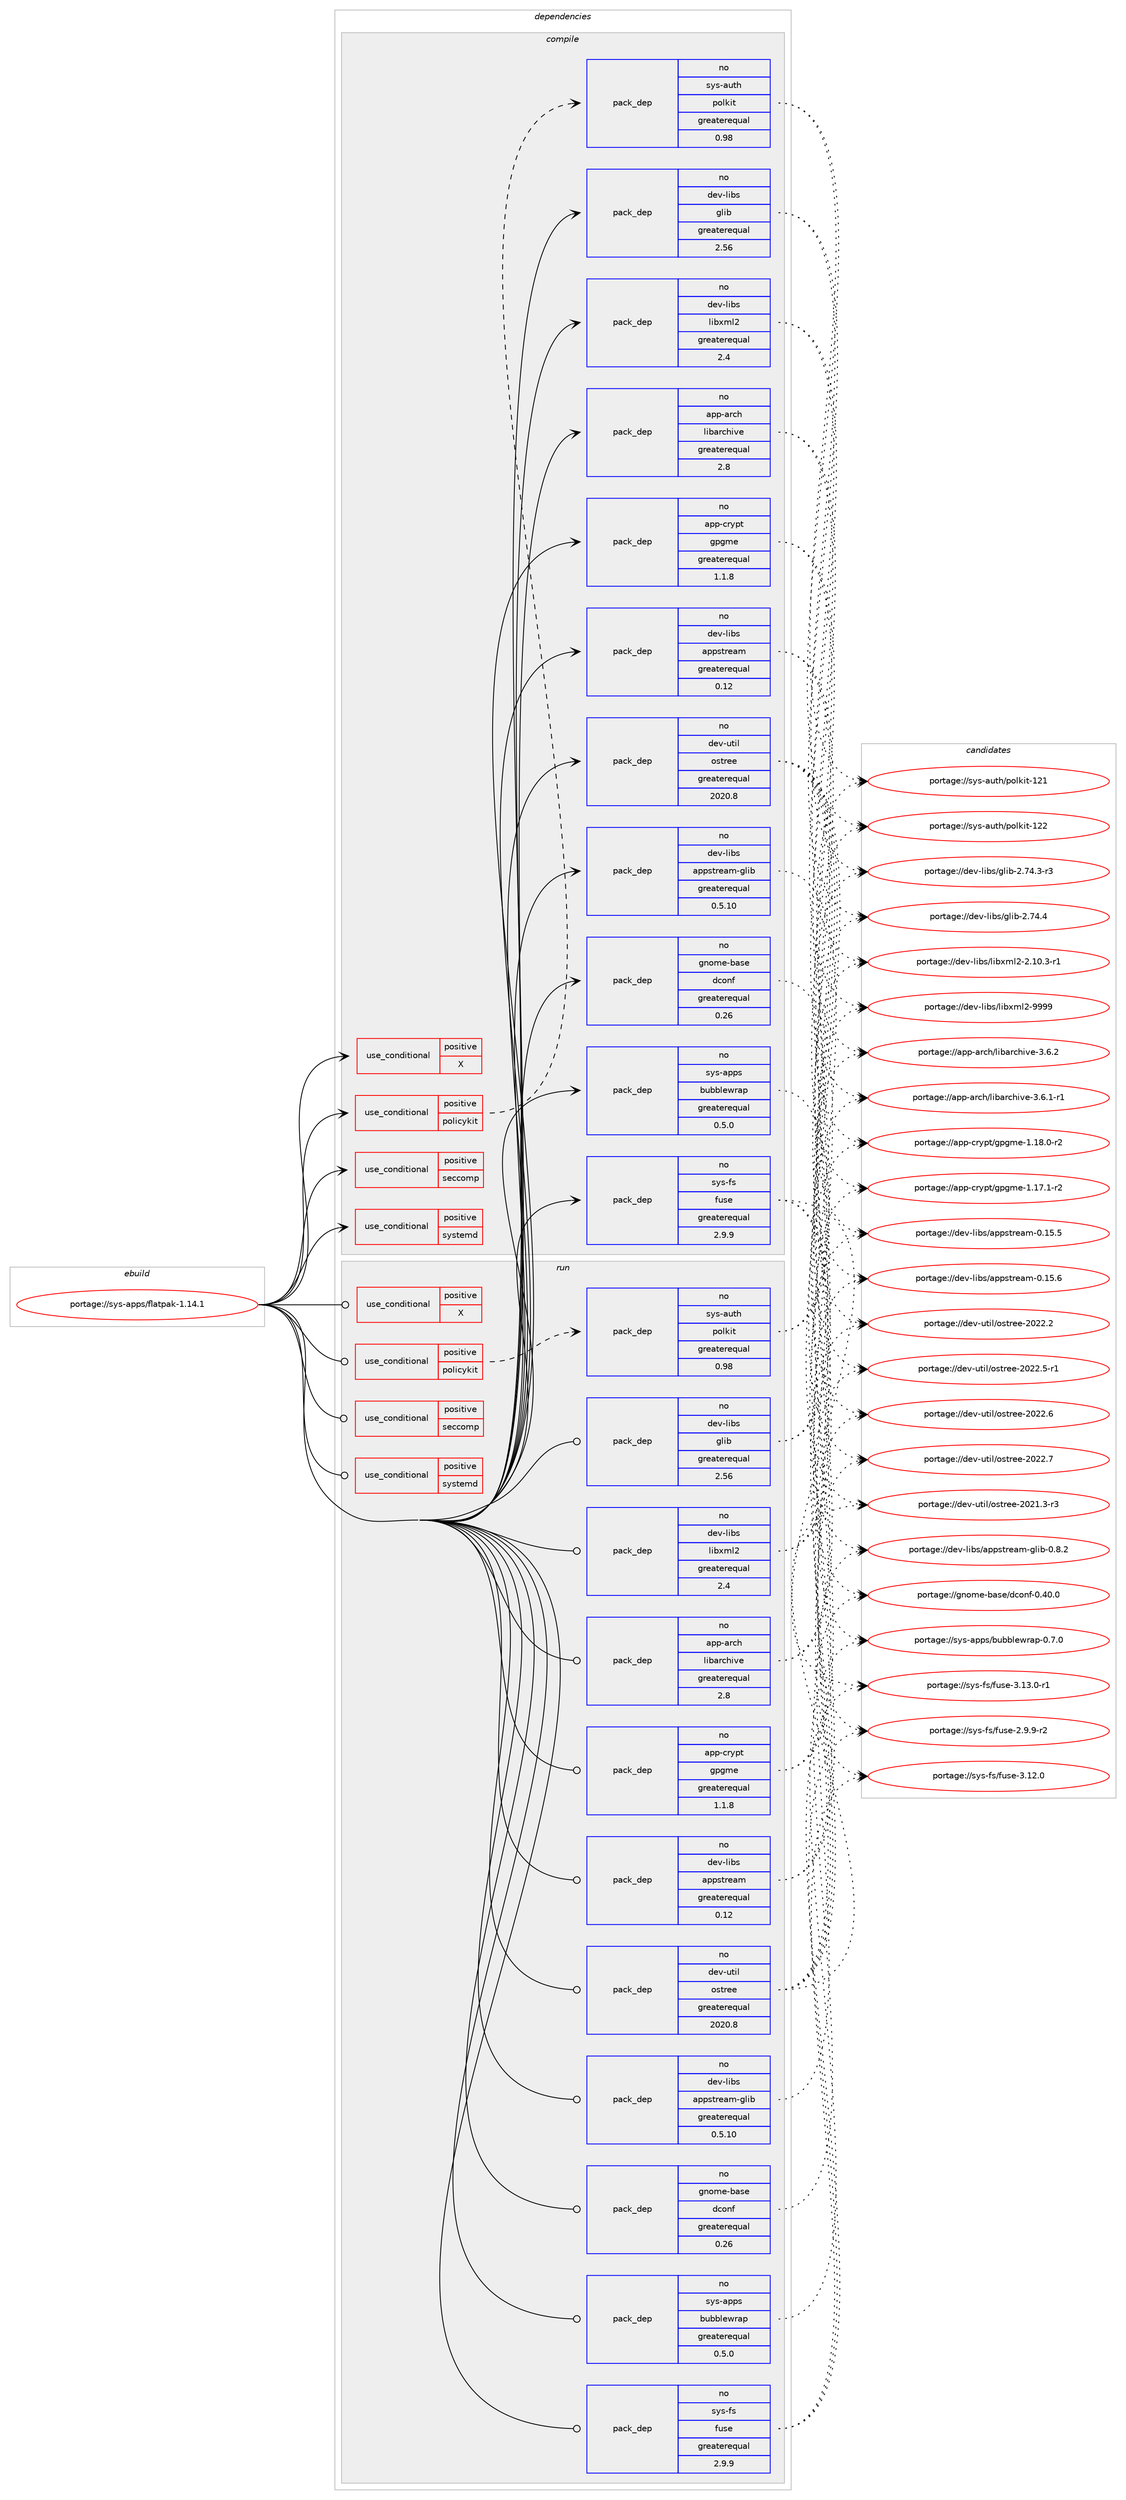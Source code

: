 digraph prolog {

# *************
# Graph options
# *************

newrank=true;
concentrate=true;
compound=true;
graph [rankdir=LR,fontname=Helvetica,fontsize=10,ranksep=1.5];#, ranksep=2.5, nodesep=0.2];
edge  [arrowhead=vee];
node  [fontname=Helvetica,fontsize=10];

# **********
# The ebuild
# **********

subgraph cluster_leftcol {
color=gray;
rank=same;
label=<<i>ebuild</i>>;
id [label="portage://sys-apps/flatpak-1.14.1", color=red, width=4, href="../sys-apps/flatpak-1.14.1.svg"];
}

# ****************
# The dependencies
# ****************

subgraph cluster_midcol {
color=gray;
label=<<i>dependencies</i>>;
subgraph cluster_compile {
fillcolor="#eeeeee";
style=filled;
label=<<i>compile</i>>;
subgraph cond3830 {
dependency5816 [label=<<TABLE BORDER="0" CELLBORDER="1" CELLSPACING="0" CELLPADDING="4"><TR><TD ROWSPAN="3" CELLPADDING="10">use_conditional</TD></TR><TR><TD>positive</TD></TR><TR><TD>X</TD></TR></TABLE>>, shape=none, color=red];
# *** BEGIN UNKNOWN DEPENDENCY TYPE (TODO) ***
# dependency5816 -> package_dependency(portage://sys-apps/flatpak-1.14.1,install,no,x11-apps,xauth,none,[,,],[],[])
# *** END UNKNOWN DEPENDENCY TYPE (TODO) ***

# *** BEGIN UNKNOWN DEPENDENCY TYPE (TODO) ***
# dependency5816 -> package_dependency(portage://sys-apps/flatpak-1.14.1,install,no,x11-libs,libXau,none,[,,],any_same_slot,[])
# *** END UNKNOWN DEPENDENCY TYPE (TODO) ***

}
id:e -> dependency5816:w [weight=20,style="solid",arrowhead="vee"];
subgraph cond3831 {
dependency5817 [label=<<TABLE BORDER="0" CELLBORDER="1" CELLSPACING="0" CELLPADDING="4"><TR><TD ROWSPAN="3" CELLPADDING="10">use_conditional</TD></TR><TR><TD>positive</TD></TR><TR><TD>policykit</TD></TR></TABLE>>, shape=none, color=red];
subgraph pack1915 {
dependency5818 [label=<<TABLE BORDER="0" CELLBORDER="1" CELLSPACING="0" CELLPADDING="4" WIDTH="220"><TR><TD ROWSPAN="6" CELLPADDING="30">pack_dep</TD></TR><TR><TD WIDTH="110">no</TD></TR><TR><TD>sys-auth</TD></TR><TR><TD>polkit</TD></TR><TR><TD>greaterequal</TD></TR><TR><TD>0.98</TD></TR></TABLE>>, shape=none, color=blue];
}
dependency5817:e -> dependency5818:w [weight=20,style="dashed",arrowhead="vee"];
}
id:e -> dependency5817:w [weight=20,style="solid",arrowhead="vee"];
subgraph cond3832 {
dependency5819 [label=<<TABLE BORDER="0" CELLBORDER="1" CELLSPACING="0" CELLPADDING="4"><TR><TD ROWSPAN="3" CELLPADDING="10">use_conditional</TD></TR><TR><TD>positive</TD></TR><TR><TD>seccomp</TD></TR></TABLE>>, shape=none, color=red];
# *** BEGIN UNKNOWN DEPENDENCY TYPE (TODO) ***
# dependency5819 -> package_dependency(portage://sys-apps/flatpak-1.14.1,install,no,sys-libs,libseccomp,none,[,,],any_same_slot,[])
# *** END UNKNOWN DEPENDENCY TYPE (TODO) ***

}
id:e -> dependency5819:w [weight=20,style="solid",arrowhead="vee"];
subgraph cond3833 {
dependency5820 [label=<<TABLE BORDER="0" CELLBORDER="1" CELLSPACING="0" CELLPADDING="4"><TR><TD ROWSPAN="3" CELLPADDING="10">use_conditional</TD></TR><TR><TD>positive</TD></TR><TR><TD>systemd</TD></TR></TABLE>>, shape=none, color=red];
# *** BEGIN UNKNOWN DEPENDENCY TYPE (TODO) ***
# dependency5820 -> package_dependency(portage://sys-apps/flatpak-1.14.1,install,no,sys-apps,systemd,none,[,,],any_same_slot,[])
# *** END UNKNOWN DEPENDENCY TYPE (TODO) ***

}
id:e -> dependency5820:w [weight=20,style="solid",arrowhead="vee"];
# *** BEGIN UNKNOWN DEPENDENCY TYPE (TODO) ***
# id -> package_dependency(portage://sys-apps/flatpak-1.14.1,install,no,acct-group,flatpak,none,[,,],[],[])
# *** END UNKNOWN DEPENDENCY TYPE (TODO) ***

# *** BEGIN UNKNOWN DEPENDENCY TYPE (TODO) ***
# id -> package_dependency(portage://sys-apps/flatpak-1.14.1,install,no,acct-user,flatpak,none,[,,],[],[])
# *** END UNKNOWN DEPENDENCY TYPE (TODO) ***

subgraph pack1916 {
dependency5821 [label=<<TABLE BORDER="0" CELLBORDER="1" CELLSPACING="0" CELLPADDING="4" WIDTH="220"><TR><TD ROWSPAN="6" CELLPADDING="30">pack_dep</TD></TR><TR><TD WIDTH="110">no</TD></TR><TR><TD>app-arch</TD></TR><TR><TD>libarchive</TD></TR><TR><TD>greaterequal</TD></TR><TR><TD>2.8</TD></TR></TABLE>>, shape=none, color=blue];
}
id:e -> dependency5821:w [weight=20,style="solid",arrowhead="vee"];
# *** BEGIN UNKNOWN DEPENDENCY TYPE (TODO) ***
# id -> package_dependency(portage://sys-apps/flatpak-1.14.1,install,no,app-arch,zstd,none,[,,],any_same_slot,[])
# *** END UNKNOWN DEPENDENCY TYPE (TODO) ***

subgraph pack1917 {
dependency5822 [label=<<TABLE BORDER="0" CELLBORDER="1" CELLSPACING="0" CELLPADDING="4" WIDTH="220"><TR><TD ROWSPAN="6" CELLPADDING="30">pack_dep</TD></TR><TR><TD WIDTH="110">no</TD></TR><TR><TD>app-crypt</TD></TR><TR><TD>gpgme</TD></TR><TR><TD>greaterequal</TD></TR><TR><TD>1.1.8</TD></TR></TABLE>>, shape=none, color=blue];
}
id:e -> dependency5822:w [weight=20,style="solid",arrowhead="vee"];
subgraph pack1918 {
dependency5823 [label=<<TABLE BORDER="0" CELLBORDER="1" CELLSPACING="0" CELLPADDING="4" WIDTH="220"><TR><TD ROWSPAN="6" CELLPADDING="30">pack_dep</TD></TR><TR><TD WIDTH="110">no</TD></TR><TR><TD>dev-libs</TD></TR><TR><TD>appstream</TD></TR><TR><TD>greaterequal</TD></TR><TR><TD>0.12</TD></TR></TABLE>>, shape=none, color=blue];
}
id:e -> dependency5823:w [weight=20,style="solid",arrowhead="vee"];
subgraph pack1919 {
dependency5824 [label=<<TABLE BORDER="0" CELLBORDER="1" CELLSPACING="0" CELLPADDING="4" WIDTH="220"><TR><TD ROWSPAN="6" CELLPADDING="30">pack_dep</TD></TR><TR><TD WIDTH="110">no</TD></TR><TR><TD>dev-libs</TD></TR><TR><TD>appstream-glib</TD></TR><TR><TD>greaterequal</TD></TR><TR><TD>0.5.10</TD></TR></TABLE>>, shape=none, color=blue];
}
id:e -> dependency5824:w [weight=20,style="solid",arrowhead="vee"];
subgraph pack1920 {
dependency5825 [label=<<TABLE BORDER="0" CELLBORDER="1" CELLSPACING="0" CELLPADDING="4" WIDTH="220"><TR><TD ROWSPAN="6" CELLPADDING="30">pack_dep</TD></TR><TR><TD WIDTH="110">no</TD></TR><TR><TD>dev-libs</TD></TR><TR><TD>glib</TD></TR><TR><TD>greaterequal</TD></TR><TR><TD>2.56</TD></TR></TABLE>>, shape=none, color=blue];
}
id:e -> dependency5825:w [weight=20,style="solid",arrowhead="vee"];
# *** BEGIN UNKNOWN DEPENDENCY TYPE (TODO) ***
# id -> package_dependency(portage://sys-apps/flatpak-1.14.1,install,no,dev-libs,json-glib,none,[,,],any_same_slot,[])
# *** END UNKNOWN DEPENDENCY TYPE (TODO) ***

# *** BEGIN UNKNOWN DEPENDENCY TYPE (TODO) ***
# id -> package_dependency(portage://sys-apps/flatpak-1.14.1,install,no,dev-libs,libassuan,none,[,,],any_same_slot,[])
# *** END UNKNOWN DEPENDENCY TYPE (TODO) ***

subgraph pack1921 {
dependency5826 [label=<<TABLE BORDER="0" CELLBORDER="1" CELLSPACING="0" CELLPADDING="4" WIDTH="220"><TR><TD ROWSPAN="6" CELLPADDING="30">pack_dep</TD></TR><TR><TD WIDTH="110">no</TD></TR><TR><TD>dev-libs</TD></TR><TR><TD>libxml2</TD></TR><TR><TD>greaterequal</TD></TR><TR><TD>2.4</TD></TR></TABLE>>, shape=none, color=blue];
}
id:e -> dependency5826:w [weight=20,style="solid",arrowhead="vee"];
subgraph pack1922 {
dependency5827 [label=<<TABLE BORDER="0" CELLBORDER="1" CELLSPACING="0" CELLPADDING="4" WIDTH="220"><TR><TD ROWSPAN="6" CELLPADDING="30">pack_dep</TD></TR><TR><TD WIDTH="110">no</TD></TR><TR><TD>dev-util</TD></TR><TR><TD>ostree</TD></TR><TR><TD>greaterequal</TD></TR><TR><TD>2020.8</TD></TR></TABLE>>, shape=none, color=blue];
}
id:e -> dependency5827:w [weight=20,style="solid",arrowhead="vee"];
# *** BEGIN UNKNOWN DEPENDENCY TYPE (TODO) ***
# id -> package_dependency(portage://sys-apps/flatpak-1.14.1,install,no,dev-util,ostree,none,[,,],[],[use(enable(curl),none)])
# *** END UNKNOWN DEPENDENCY TYPE (TODO) ***

subgraph pack1923 {
dependency5828 [label=<<TABLE BORDER="0" CELLBORDER="1" CELLSPACING="0" CELLPADDING="4" WIDTH="220"><TR><TD ROWSPAN="6" CELLPADDING="30">pack_dep</TD></TR><TR><TD WIDTH="110">no</TD></TR><TR><TD>gnome-base</TD></TR><TR><TD>dconf</TD></TR><TR><TD>greaterequal</TD></TR><TR><TD>0.26</TD></TR></TABLE>>, shape=none, color=blue];
}
id:e -> dependency5828:w [weight=20,style="solid",arrowhead="vee"];
# *** BEGIN UNKNOWN DEPENDENCY TYPE (TODO) ***
# id -> package_dependency(portage://sys-apps/flatpak-1.14.1,install,no,gnome-base,gsettings-desktop-schemas,none,[,,],[],[])
# *** END UNKNOWN DEPENDENCY TYPE (TODO) ***

# *** BEGIN UNKNOWN DEPENDENCY TYPE (TODO) ***
# id -> package_dependency(portage://sys-apps/flatpak-1.14.1,install,no,net-misc,curl,none,[,,],any_same_slot,[])
# *** END UNKNOWN DEPENDENCY TYPE (TODO) ***

subgraph pack1924 {
dependency5829 [label=<<TABLE BORDER="0" CELLBORDER="1" CELLSPACING="0" CELLPADDING="4" WIDTH="220"><TR><TD ROWSPAN="6" CELLPADDING="30">pack_dep</TD></TR><TR><TD WIDTH="110">no</TD></TR><TR><TD>sys-apps</TD></TR><TR><TD>bubblewrap</TD></TR><TR><TD>greaterequal</TD></TR><TR><TD>0.5.0</TD></TR></TABLE>>, shape=none, color=blue];
}
id:e -> dependency5829:w [weight=20,style="solid",arrowhead="vee"];
# *** BEGIN UNKNOWN DEPENDENCY TYPE (TODO) ***
# id -> package_dependency(portage://sys-apps/flatpak-1.14.1,install,no,sys-apps,dbus,none,[,,],[],[])
# *** END UNKNOWN DEPENDENCY TYPE (TODO) ***

# *** BEGIN UNKNOWN DEPENDENCY TYPE (TODO) ***
# id -> package_dependency(portage://sys-apps/flatpak-1.14.1,install,no,sys-apps,xdg-dbus-proxy,none,[,,],[],[])
# *** END UNKNOWN DEPENDENCY TYPE (TODO) ***

subgraph pack1925 {
dependency5830 [label=<<TABLE BORDER="0" CELLBORDER="1" CELLSPACING="0" CELLPADDING="4" WIDTH="220"><TR><TD ROWSPAN="6" CELLPADDING="30">pack_dep</TD></TR><TR><TD WIDTH="110">no</TD></TR><TR><TD>sys-fs</TD></TR><TR><TD>fuse</TD></TR><TR><TD>greaterequal</TD></TR><TR><TD>2.9.9</TD></TR></TABLE>>, shape=none, color=blue];
}
id:e -> dependency5830:w [weight=20,style="solid",arrowhead="vee"];
# *** BEGIN UNKNOWN DEPENDENCY TYPE (TODO) ***
# id -> package_dependency(portage://sys-apps/flatpak-1.14.1,install,no,x11-libs,gdk-pixbuf,none,[,,],[slot(2),equal],[])
# *** END UNKNOWN DEPENDENCY TYPE (TODO) ***

}
subgraph cluster_compileandrun {
fillcolor="#eeeeee";
style=filled;
label=<<i>compile and run</i>>;
}
subgraph cluster_run {
fillcolor="#eeeeee";
style=filled;
label=<<i>run</i>>;
subgraph cond3834 {
dependency5831 [label=<<TABLE BORDER="0" CELLBORDER="1" CELLSPACING="0" CELLPADDING="4"><TR><TD ROWSPAN="3" CELLPADDING="10">use_conditional</TD></TR><TR><TD>positive</TD></TR><TR><TD>X</TD></TR></TABLE>>, shape=none, color=red];
# *** BEGIN UNKNOWN DEPENDENCY TYPE (TODO) ***
# dependency5831 -> package_dependency(portage://sys-apps/flatpak-1.14.1,run,no,x11-apps,xauth,none,[,,],[],[])
# *** END UNKNOWN DEPENDENCY TYPE (TODO) ***

# *** BEGIN UNKNOWN DEPENDENCY TYPE (TODO) ***
# dependency5831 -> package_dependency(portage://sys-apps/flatpak-1.14.1,run,no,x11-libs,libXau,none,[,,],any_same_slot,[])
# *** END UNKNOWN DEPENDENCY TYPE (TODO) ***

}
id:e -> dependency5831:w [weight=20,style="solid",arrowhead="odot"];
subgraph cond3835 {
dependency5832 [label=<<TABLE BORDER="0" CELLBORDER="1" CELLSPACING="0" CELLPADDING="4"><TR><TD ROWSPAN="3" CELLPADDING="10">use_conditional</TD></TR><TR><TD>positive</TD></TR><TR><TD>policykit</TD></TR></TABLE>>, shape=none, color=red];
subgraph pack1926 {
dependency5833 [label=<<TABLE BORDER="0" CELLBORDER="1" CELLSPACING="0" CELLPADDING="4" WIDTH="220"><TR><TD ROWSPAN="6" CELLPADDING="30">pack_dep</TD></TR><TR><TD WIDTH="110">no</TD></TR><TR><TD>sys-auth</TD></TR><TR><TD>polkit</TD></TR><TR><TD>greaterequal</TD></TR><TR><TD>0.98</TD></TR></TABLE>>, shape=none, color=blue];
}
dependency5832:e -> dependency5833:w [weight=20,style="dashed",arrowhead="vee"];
}
id:e -> dependency5832:w [weight=20,style="solid",arrowhead="odot"];
subgraph cond3836 {
dependency5834 [label=<<TABLE BORDER="0" CELLBORDER="1" CELLSPACING="0" CELLPADDING="4"><TR><TD ROWSPAN="3" CELLPADDING="10">use_conditional</TD></TR><TR><TD>positive</TD></TR><TR><TD>seccomp</TD></TR></TABLE>>, shape=none, color=red];
# *** BEGIN UNKNOWN DEPENDENCY TYPE (TODO) ***
# dependency5834 -> package_dependency(portage://sys-apps/flatpak-1.14.1,run,no,sys-libs,libseccomp,none,[,,],any_same_slot,[])
# *** END UNKNOWN DEPENDENCY TYPE (TODO) ***

}
id:e -> dependency5834:w [weight=20,style="solid",arrowhead="odot"];
subgraph cond3837 {
dependency5835 [label=<<TABLE BORDER="0" CELLBORDER="1" CELLSPACING="0" CELLPADDING="4"><TR><TD ROWSPAN="3" CELLPADDING="10">use_conditional</TD></TR><TR><TD>positive</TD></TR><TR><TD>systemd</TD></TR></TABLE>>, shape=none, color=red];
# *** BEGIN UNKNOWN DEPENDENCY TYPE (TODO) ***
# dependency5835 -> package_dependency(portage://sys-apps/flatpak-1.14.1,run,no,sys-apps,systemd,none,[,,],any_same_slot,[])
# *** END UNKNOWN DEPENDENCY TYPE (TODO) ***

}
id:e -> dependency5835:w [weight=20,style="solid",arrowhead="odot"];
# *** BEGIN UNKNOWN DEPENDENCY TYPE (TODO) ***
# id -> package_dependency(portage://sys-apps/flatpak-1.14.1,run,no,acct-group,flatpak,none,[,,],[],[])
# *** END UNKNOWN DEPENDENCY TYPE (TODO) ***

# *** BEGIN UNKNOWN DEPENDENCY TYPE (TODO) ***
# id -> package_dependency(portage://sys-apps/flatpak-1.14.1,run,no,acct-user,flatpak,none,[,,],[],[])
# *** END UNKNOWN DEPENDENCY TYPE (TODO) ***

subgraph pack1927 {
dependency5836 [label=<<TABLE BORDER="0" CELLBORDER="1" CELLSPACING="0" CELLPADDING="4" WIDTH="220"><TR><TD ROWSPAN="6" CELLPADDING="30">pack_dep</TD></TR><TR><TD WIDTH="110">no</TD></TR><TR><TD>app-arch</TD></TR><TR><TD>libarchive</TD></TR><TR><TD>greaterequal</TD></TR><TR><TD>2.8</TD></TR></TABLE>>, shape=none, color=blue];
}
id:e -> dependency5836:w [weight=20,style="solid",arrowhead="odot"];
# *** BEGIN UNKNOWN DEPENDENCY TYPE (TODO) ***
# id -> package_dependency(portage://sys-apps/flatpak-1.14.1,run,no,app-arch,zstd,none,[,,],any_same_slot,[])
# *** END UNKNOWN DEPENDENCY TYPE (TODO) ***

subgraph pack1928 {
dependency5837 [label=<<TABLE BORDER="0" CELLBORDER="1" CELLSPACING="0" CELLPADDING="4" WIDTH="220"><TR><TD ROWSPAN="6" CELLPADDING="30">pack_dep</TD></TR><TR><TD WIDTH="110">no</TD></TR><TR><TD>app-crypt</TD></TR><TR><TD>gpgme</TD></TR><TR><TD>greaterequal</TD></TR><TR><TD>1.1.8</TD></TR></TABLE>>, shape=none, color=blue];
}
id:e -> dependency5837:w [weight=20,style="solid",arrowhead="odot"];
subgraph pack1929 {
dependency5838 [label=<<TABLE BORDER="0" CELLBORDER="1" CELLSPACING="0" CELLPADDING="4" WIDTH="220"><TR><TD ROWSPAN="6" CELLPADDING="30">pack_dep</TD></TR><TR><TD WIDTH="110">no</TD></TR><TR><TD>dev-libs</TD></TR><TR><TD>appstream</TD></TR><TR><TD>greaterequal</TD></TR><TR><TD>0.12</TD></TR></TABLE>>, shape=none, color=blue];
}
id:e -> dependency5838:w [weight=20,style="solid",arrowhead="odot"];
subgraph pack1930 {
dependency5839 [label=<<TABLE BORDER="0" CELLBORDER="1" CELLSPACING="0" CELLPADDING="4" WIDTH="220"><TR><TD ROWSPAN="6" CELLPADDING="30">pack_dep</TD></TR><TR><TD WIDTH="110">no</TD></TR><TR><TD>dev-libs</TD></TR><TR><TD>appstream-glib</TD></TR><TR><TD>greaterequal</TD></TR><TR><TD>0.5.10</TD></TR></TABLE>>, shape=none, color=blue];
}
id:e -> dependency5839:w [weight=20,style="solid",arrowhead="odot"];
subgraph pack1931 {
dependency5840 [label=<<TABLE BORDER="0" CELLBORDER="1" CELLSPACING="0" CELLPADDING="4" WIDTH="220"><TR><TD ROWSPAN="6" CELLPADDING="30">pack_dep</TD></TR><TR><TD WIDTH="110">no</TD></TR><TR><TD>dev-libs</TD></TR><TR><TD>glib</TD></TR><TR><TD>greaterequal</TD></TR><TR><TD>2.56</TD></TR></TABLE>>, shape=none, color=blue];
}
id:e -> dependency5840:w [weight=20,style="solid",arrowhead="odot"];
# *** BEGIN UNKNOWN DEPENDENCY TYPE (TODO) ***
# id -> package_dependency(portage://sys-apps/flatpak-1.14.1,run,no,dev-libs,json-glib,none,[,,],any_same_slot,[])
# *** END UNKNOWN DEPENDENCY TYPE (TODO) ***

# *** BEGIN UNKNOWN DEPENDENCY TYPE (TODO) ***
# id -> package_dependency(portage://sys-apps/flatpak-1.14.1,run,no,dev-libs,libassuan,none,[,,],any_same_slot,[])
# *** END UNKNOWN DEPENDENCY TYPE (TODO) ***

subgraph pack1932 {
dependency5841 [label=<<TABLE BORDER="0" CELLBORDER="1" CELLSPACING="0" CELLPADDING="4" WIDTH="220"><TR><TD ROWSPAN="6" CELLPADDING="30">pack_dep</TD></TR><TR><TD WIDTH="110">no</TD></TR><TR><TD>dev-libs</TD></TR><TR><TD>libxml2</TD></TR><TR><TD>greaterequal</TD></TR><TR><TD>2.4</TD></TR></TABLE>>, shape=none, color=blue];
}
id:e -> dependency5841:w [weight=20,style="solid",arrowhead="odot"];
subgraph pack1933 {
dependency5842 [label=<<TABLE BORDER="0" CELLBORDER="1" CELLSPACING="0" CELLPADDING="4" WIDTH="220"><TR><TD ROWSPAN="6" CELLPADDING="30">pack_dep</TD></TR><TR><TD WIDTH="110">no</TD></TR><TR><TD>dev-util</TD></TR><TR><TD>ostree</TD></TR><TR><TD>greaterequal</TD></TR><TR><TD>2020.8</TD></TR></TABLE>>, shape=none, color=blue];
}
id:e -> dependency5842:w [weight=20,style="solid",arrowhead="odot"];
# *** BEGIN UNKNOWN DEPENDENCY TYPE (TODO) ***
# id -> package_dependency(portage://sys-apps/flatpak-1.14.1,run,no,dev-util,ostree,none,[,,],[],[use(enable(curl),none)])
# *** END UNKNOWN DEPENDENCY TYPE (TODO) ***

subgraph pack1934 {
dependency5843 [label=<<TABLE BORDER="0" CELLBORDER="1" CELLSPACING="0" CELLPADDING="4" WIDTH="220"><TR><TD ROWSPAN="6" CELLPADDING="30">pack_dep</TD></TR><TR><TD WIDTH="110">no</TD></TR><TR><TD>gnome-base</TD></TR><TR><TD>dconf</TD></TR><TR><TD>greaterequal</TD></TR><TR><TD>0.26</TD></TR></TABLE>>, shape=none, color=blue];
}
id:e -> dependency5843:w [weight=20,style="solid",arrowhead="odot"];
# *** BEGIN UNKNOWN DEPENDENCY TYPE (TODO) ***
# id -> package_dependency(portage://sys-apps/flatpak-1.14.1,run,no,gnome-base,gsettings-desktop-schemas,none,[,,],[],[])
# *** END UNKNOWN DEPENDENCY TYPE (TODO) ***

# *** BEGIN UNKNOWN DEPENDENCY TYPE (TODO) ***
# id -> package_dependency(portage://sys-apps/flatpak-1.14.1,run,no,net-misc,curl,none,[,,],any_same_slot,[])
# *** END UNKNOWN DEPENDENCY TYPE (TODO) ***

subgraph pack1935 {
dependency5844 [label=<<TABLE BORDER="0" CELLBORDER="1" CELLSPACING="0" CELLPADDING="4" WIDTH="220"><TR><TD ROWSPAN="6" CELLPADDING="30">pack_dep</TD></TR><TR><TD WIDTH="110">no</TD></TR><TR><TD>sys-apps</TD></TR><TR><TD>bubblewrap</TD></TR><TR><TD>greaterequal</TD></TR><TR><TD>0.5.0</TD></TR></TABLE>>, shape=none, color=blue];
}
id:e -> dependency5844:w [weight=20,style="solid",arrowhead="odot"];
# *** BEGIN UNKNOWN DEPENDENCY TYPE (TODO) ***
# id -> package_dependency(portage://sys-apps/flatpak-1.14.1,run,no,sys-apps,dbus,none,[,,],[],[])
# *** END UNKNOWN DEPENDENCY TYPE (TODO) ***

# *** BEGIN UNKNOWN DEPENDENCY TYPE (TODO) ***
# id -> package_dependency(portage://sys-apps/flatpak-1.14.1,run,no,sys-apps,xdg-dbus-proxy,none,[,,],[],[])
# *** END UNKNOWN DEPENDENCY TYPE (TODO) ***

subgraph pack1936 {
dependency5845 [label=<<TABLE BORDER="0" CELLBORDER="1" CELLSPACING="0" CELLPADDING="4" WIDTH="220"><TR><TD ROWSPAN="6" CELLPADDING="30">pack_dep</TD></TR><TR><TD WIDTH="110">no</TD></TR><TR><TD>sys-fs</TD></TR><TR><TD>fuse</TD></TR><TR><TD>greaterequal</TD></TR><TR><TD>2.9.9</TD></TR></TABLE>>, shape=none, color=blue];
}
id:e -> dependency5845:w [weight=20,style="solid",arrowhead="odot"];
# *** BEGIN UNKNOWN DEPENDENCY TYPE (TODO) ***
# id -> package_dependency(portage://sys-apps/flatpak-1.14.1,run,no,x11-libs,gdk-pixbuf,none,[,,],[slot(2),equal],[])
# *** END UNKNOWN DEPENDENCY TYPE (TODO) ***

}
}

# **************
# The candidates
# **************

subgraph cluster_choices {
rank=same;
color=gray;
label=<<i>candidates</i>>;

subgraph choice1915 {
color=black;
nodesep=1;
choice11512111545971171161044711211110810710511645495049 [label="portage://sys-auth/polkit-121", color=red, width=4,href="../sys-auth/polkit-121.svg"];
choice11512111545971171161044711211110810710511645495050 [label="portage://sys-auth/polkit-122", color=red, width=4,href="../sys-auth/polkit-122.svg"];
dependency5818:e -> choice11512111545971171161044711211110810710511645495049:w [style=dotted,weight="100"];
dependency5818:e -> choice11512111545971171161044711211110810710511645495050:w [style=dotted,weight="100"];
}
subgraph choice1916 {
color=black;
nodesep=1;
choice97112112459711499104471081059897114991041051181014551465446494511449 [label="portage://app-arch/libarchive-3.6.1-r1", color=red, width=4,href="../app-arch/libarchive-3.6.1-r1.svg"];
choice9711211245971149910447108105989711499104105118101455146544650 [label="portage://app-arch/libarchive-3.6.2", color=red, width=4,href="../app-arch/libarchive-3.6.2.svg"];
dependency5821:e -> choice97112112459711499104471081059897114991041051181014551465446494511449:w [style=dotted,weight="100"];
dependency5821:e -> choice9711211245971149910447108105989711499104105118101455146544650:w [style=dotted,weight="100"];
}
subgraph choice1917 {
color=black;
nodesep=1;
choice97112112459911412111211647103112103109101454946495546494511450 [label="portage://app-crypt/gpgme-1.17.1-r2", color=red, width=4,href="../app-crypt/gpgme-1.17.1-r2.svg"];
choice97112112459911412111211647103112103109101454946495646484511450 [label="portage://app-crypt/gpgme-1.18.0-r2", color=red, width=4,href="../app-crypt/gpgme-1.18.0-r2.svg"];
dependency5822:e -> choice97112112459911412111211647103112103109101454946495546494511450:w [style=dotted,weight="100"];
dependency5822:e -> choice97112112459911412111211647103112103109101454946495646484511450:w [style=dotted,weight="100"];
}
subgraph choice1918 {
color=black;
nodesep=1;
choice100101118451081059811547971121121151161141019710945484649534653 [label="portage://dev-libs/appstream-0.15.5", color=red, width=4,href="../dev-libs/appstream-0.15.5.svg"];
choice100101118451081059811547971121121151161141019710945484649534654 [label="portage://dev-libs/appstream-0.15.6", color=red, width=4,href="../dev-libs/appstream-0.15.6.svg"];
dependency5823:e -> choice100101118451081059811547971121121151161141019710945484649534653:w [style=dotted,weight="100"];
dependency5823:e -> choice100101118451081059811547971121121151161141019710945484649534654:w [style=dotted,weight="100"];
}
subgraph choice1919 {
color=black;
nodesep=1;
choice10010111845108105981154797112112115116114101971094510310810598454846564650 [label="portage://dev-libs/appstream-glib-0.8.2", color=red, width=4,href="../dev-libs/appstream-glib-0.8.2.svg"];
dependency5824:e -> choice10010111845108105981154797112112115116114101971094510310810598454846564650:w [style=dotted,weight="100"];
}
subgraph choice1920 {
color=black;
nodesep=1;
choice10010111845108105981154710310810598455046555246514511451 [label="portage://dev-libs/glib-2.74.3-r3", color=red, width=4,href="../dev-libs/glib-2.74.3-r3.svg"];
choice1001011184510810598115471031081059845504655524652 [label="portage://dev-libs/glib-2.74.4", color=red, width=4,href="../dev-libs/glib-2.74.4.svg"];
dependency5825:e -> choice10010111845108105981154710310810598455046555246514511451:w [style=dotted,weight="100"];
dependency5825:e -> choice1001011184510810598115471031081059845504655524652:w [style=dotted,weight="100"];
}
subgraph choice1921 {
color=black;
nodesep=1;
choice1001011184510810598115471081059812010910850455046494846514511449 [label="portage://dev-libs/libxml2-2.10.3-r1", color=red, width=4,href="../dev-libs/libxml2-2.10.3-r1.svg"];
choice10010111845108105981154710810598120109108504557575757 [label="portage://dev-libs/libxml2-9999", color=red, width=4,href="../dev-libs/libxml2-9999.svg"];
dependency5826:e -> choice1001011184510810598115471081059812010910850455046494846514511449:w [style=dotted,weight="100"];
dependency5826:e -> choice10010111845108105981154710810598120109108504557575757:w [style=dotted,weight="100"];
}
subgraph choice1922 {
color=black;
nodesep=1;
choice1001011184511711610510847111115116114101101455048504946514511451 [label="portage://dev-util/ostree-2021.3-r3", color=red, width=4,href="../dev-util/ostree-2021.3-r3.svg"];
choice100101118451171161051084711111511611410110145504850504650 [label="portage://dev-util/ostree-2022.2", color=red, width=4,href="../dev-util/ostree-2022.2.svg"];
choice1001011184511711610510847111115116114101101455048505046534511449 [label="portage://dev-util/ostree-2022.5-r1", color=red, width=4,href="../dev-util/ostree-2022.5-r1.svg"];
choice100101118451171161051084711111511611410110145504850504654 [label="portage://dev-util/ostree-2022.6", color=red, width=4,href="../dev-util/ostree-2022.6.svg"];
choice100101118451171161051084711111511611410110145504850504655 [label="portage://dev-util/ostree-2022.7", color=red, width=4,href="../dev-util/ostree-2022.7.svg"];
dependency5827:e -> choice1001011184511711610510847111115116114101101455048504946514511451:w [style=dotted,weight="100"];
dependency5827:e -> choice100101118451171161051084711111511611410110145504850504650:w [style=dotted,weight="100"];
dependency5827:e -> choice1001011184511711610510847111115116114101101455048505046534511449:w [style=dotted,weight="100"];
dependency5827:e -> choice100101118451171161051084711111511611410110145504850504654:w [style=dotted,weight="100"];
dependency5827:e -> choice100101118451171161051084711111511611410110145504850504655:w [style=dotted,weight="100"];
}
subgraph choice1923 {
color=black;
nodesep=1;
choice103110111109101459897115101471009911111010245484652484648 [label="portage://gnome-base/dconf-0.40.0", color=red, width=4,href="../gnome-base/dconf-0.40.0.svg"];
dependency5828:e -> choice103110111109101459897115101471009911111010245484652484648:w [style=dotted,weight="100"];
}
subgraph choice1924 {
color=black;
nodesep=1;
choice11512111545971121121154798117989810810111911497112454846554648 [label="portage://sys-apps/bubblewrap-0.7.0", color=red, width=4,href="../sys-apps/bubblewrap-0.7.0.svg"];
dependency5829:e -> choice11512111545971121121154798117989810810111911497112454846554648:w [style=dotted,weight="100"];
}
subgraph choice1925 {
color=black;
nodesep=1;
choice11512111545102115471021171151014550465746574511450 [label="portage://sys-fs/fuse-2.9.9-r2", color=red, width=4,href="../sys-fs/fuse-2.9.9-r2.svg"];
choice115121115451021154710211711510145514649504648 [label="portage://sys-fs/fuse-3.12.0", color=red, width=4,href="../sys-fs/fuse-3.12.0.svg"];
choice1151211154510211547102117115101455146495146484511449 [label="portage://sys-fs/fuse-3.13.0-r1", color=red, width=4,href="../sys-fs/fuse-3.13.0-r1.svg"];
dependency5830:e -> choice11512111545102115471021171151014550465746574511450:w [style=dotted,weight="100"];
dependency5830:e -> choice115121115451021154710211711510145514649504648:w [style=dotted,weight="100"];
dependency5830:e -> choice1151211154510211547102117115101455146495146484511449:w [style=dotted,weight="100"];
}
subgraph choice1926 {
color=black;
nodesep=1;
choice11512111545971171161044711211110810710511645495049 [label="portage://sys-auth/polkit-121", color=red, width=4,href="../sys-auth/polkit-121.svg"];
choice11512111545971171161044711211110810710511645495050 [label="portage://sys-auth/polkit-122", color=red, width=4,href="../sys-auth/polkit-122.svg"];
dependency5833:e -> choice11512111545971171161044711211110810710511645495049:w [style=dotted,weight="100"];
dependency5833:e -> choice11512111545971171161044711211110810710511645495050:w [style=dotted,weight="100"];
}
subgraph choice1927 {
color=black;
nodesep=1;
choice97112112459711499104471081059897114991041051181014551465446494511449 [label="portage://app-arch/libarchive-3.6.1-r1", color=red, width=4,href="../app-arch/libarchive-3.6.1-r1.svg"];
choice9711211245971149910447108105989711499104105118101455146544650 [label="portage://app-arch/libarchive-3.6.2", color=red, width=4,href="../app-arch/libarchive-3.6.2.svg"];
dependency5836:e -> choice97112112459711499104471081059897114991041051181014551465446494511449:w [style=dotted,weight="100"];
dependency5836:e -> choice9711211245971149910447108105989711499104105118101455146544650:w [style=dotted,weight="100"];
}
subgraph choice1928 {
color=black;
nodesep=1;
choice97112112459911412111211647103112103109101454946495546494511450 [label="portage://app-crypt/gpgme-1.17.1-r2", color=red, width=4,href="../app-crypt/gpgme-1.17.1-r2.svg"];
choice97112112459911412111211647103112103109101454946495646484511450 [label="portage://app-crypt/gpgme-1.18.0-r2", color=red, width=4,href="../app-crypt/gpgme-1.18.0-r2.svg"];
dependency5837:e -> choice97112112459911412111211647103112103109101454946495546494511450:w [style=dotted,weight="100"];
dependency5837:e -> choice97112112459911412111211647103112103109101454946495646484511450:w [style=dotted,weight="100"];
}
subgraph choice1929 {
color=black;
nodesep=1;
choice100101118451081059811547971121121151161141019710945484649534653 [label="portage://dev-libs/appstream-0.15.5", color=red, width=4,href="../dev-libs/appstream-0.15.5.svg"];
choice100101118451081059811547971121121151161141019710945484649534654 [label="portage://dev-libs/appstream-0.15.6", color=red, width=4,href="../dev-libs/appstream-0.15.6.svg"];
dependency5838:e -> choice100101118451081059811547971121121151161141019710945484649534653:w [style=dotted,weight="100"];
dependency5838:e -> choice100101118451081059811547971121121151161141019710945484649534654:w [style=dotted,weight="100"];
}
subgraph choice1930 {
color=black;
nodesep=1;
choice10010111845108105981154797112112115116114101971094510310810598454846564650 [label="portage://dev-libs/appstream-glib-0.8.2", color=red, width=4,href="../dev-libs/appstream-glib-0.8.2.svg"];
dependency5839:e -> choice10010111845108105981154797112112115116114101971094510310810598454846564650:w [style=dotted,weight="100"];
}
subgraph choice1931 {
color=black;
nodesep=1;
choice10010111845108105981154710310810598455046555246514511451 [label="portage://dev-libs/glib-2.74.3-r3", color=red, width=4,href="../dev-libs/glib-2.74.3-r3.svg"];
choice1001011184510810598115471031081059845504655524652 [label="portage://dev-libs/glib-2.74.4", color=red, width=4,href="../dev-libs/glib-2.74.4.svg"];
dependency5840:e -> choice10010111845108105981154710310810598455046555246514511451:w [style=dotted,weight="100"];
dependency5840:e -> choice1001011184510810598115471031081059845504655524652:w [style=dotted,weight="100"];
}
subgraph choice1932 {
color=black;
nodesep=1;
choice1001011184510810598115471081059812010910850455046494846514511449 [label="portage://dev-libs/libxml2-2.10.3-r1", color=red, width=4,href="../dev-libs/libxml2-2.10.3-r1.svg"];
choice10010111845108105981154710810598120109108504557575757 [label="portage://dev-libs/libxml2-9999", color=red, width=4,href="../dev-libs/libxml2-9999.svg"];
dependency5841:e -> choice1001011184510810598115471081059812010910850455046494846514511449:w [style=dotted,weight="100"];
dependency5841:e -> choice10010111845108105981154710810598120109108504557575757:w [style=dotted,weight="100"];
}
subgraph choice1933 {
color=black;
nodesep=1;
choice1001011184511711610510847111115116114101101455048504946514511451 [label="portage://dev-util/ostree-2021.3-r3", color=red, width=4,href="../dev-util/ostree-2021.3-r3.svg"];
choice100101118451171161051084711111511611410110145504850504650 [label="portage://dev-util/ostree-2022.2", color=red, width=4,href="../dev-util/ostree-2022.2.svg"];
choice1001011184511711610510847111115116114101101455048505046534511449 [label="portage://dev-util/ostree-2022.5-r1", color=red, width=4,href="../dev-util/ostree-2022.5-r1.svg"];
choice100101118451171161051084711111511611410110145504850504654 [label="portage://dev-util/ostree-2022.6", color=red, width=4,href="../dev-util/ostree-2022.6.svg"];
choice100101118451171161051084711111511611410110145504850504655 [label="portage://dev-util/ostree-2022.7", color=red, width=4,href="../dev-util/ostree-2022.7.svg"];
dependency5842:e -> choice1001011184511711610510847111115116114101101455048504946514511451:w [style=dotted,weight="100"];
dependency5842:e -> choice100101118451171161051084711111511611410110145504850504650:w [style=dotted,weight="100"];
dependency5842:e -> choice1001011184511711610510847111115116114101101455048505046534511449:w [style=dotted,weight="100"];
dependency5842:e -> choice100101118451171161051084711111511611410110145504850504654:w [style=dotted,weight="100"];
dependency5842:e -> choice100101118451171161051084711111511611410110145504850504655:w [style=dotted,weight="100"];
}
subgraph choice1934 {
color=black;
nodesep=1;
choice103110111109101459897115101471009911111010245484652484648 [label="portage://gnome-base/dconf-0.40.0", color=red, width=4,href="../gnome-base/dconf-0.40.0.svg"];
dependency5843:e -> choice103110111109101459897115101471009911111010245484652484648:w [style=dotted,weight="100"];
}
subgraph choice1935 {
color=black;
nodesep=1;
choice11512111545971121121154798117989810810111911497112454846554648 [label="portage://sys-apps/bubblewrap-0.7.0", color=red, width=4,href="../sys-apps/bubblewrap-0.7.0.svg"];
dependency5844:e -> choice11512111545971121121154798117989810810111911497112454846554648:w [style=dotted,weight="100"];
}
subgraph choice1936 {
color=black;
nodesep=1;
choice11512111545102115471021171151014550465746574511450 [label="portage://sys-fs/fuse-2.9.9-r2", color=red, width=4,href="../sys-fs/fuse-2.9.9-r2.svg"];
choice115121115451021154710211711510145514649504648 [label="portage://sys-fs/fuse-3.12.0", color=red, width=4,href="../sys-fs/fuse-3.12.0.svg"];
choice1151211154510211547102117115101455146495146484511449 [label="portage://sys-fs/fuse-3.13.0-r1", color=red, width=4,href="../sys-fs/fuse-3.13.0-r1.svg"];
dependency5845:e -> choice11512111545102115471021171151014550465746574511450:w [style=dotted,weight="100"];
dependency5845:e -> choice115121115451021154710211711510145514649504648:w [style=dotted,weight="100"];
dependency5845:e -> choice1151211154510211547102117115101455146495146484511449:w [style=dotted,weight="100"];
}
}

}
